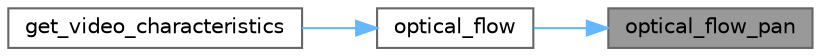 digraph "optical_flow_pan"
{
 // LATEX_PDF_SIZE
  bgcolor="transparent";
  edge [fontname=Helvetica,fontsize=10,labelfontname=Helvetica,labelfontsize=10];
  node [fontname=Helvetica,fontsize=10,shape=box,height=0.2,width=0.4];
  rankdir="RL";
  Node1 [id="Node000001",label="optical_flow_pan",height=0.2,width=0.4,color="gray40", fillcolor="grey60", style="filled", fontcolor="black",tooltip=" "];
  Node1 -> Node2 [id="edge1_Node000001_Node000002",dir="back",color="steelblue1",style="solid",tooltip=" "];
  Node2 [id="Node000002",label="optical_flow",height=0.2,width=0.4,color="grey40", fillcolor="white", style="filled",URL="$a00150.html#af0a6b39e1a4c8ba3a00d790253aab15c",tooltip=" "];
  Node2 -> Node3 [id="edge2_Node000002_Node000003",dir="back",color="steelblue1",style="solid",tooltip=" "];
  Node3 [id="Node000003",label="get_video_characteristics",height=0.2,width=0.4,color="grey40", fillcolor="white", style="filled",URL="$a00150.html#a2c83fe18962be0a9264b914a3810a30e",tooltip="VIDEO COMPLEXITY STARTS HERE #."];
}

